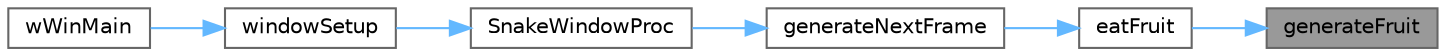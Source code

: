 digraph "generateFruit"
{
 // LATEX_PDF_SIZE
  bgcolor="transparent";
  edge [fontname=Helvetica,fontsize=10,labelfontname=Helvetica,labelfontsize=10];
  node [fontname=Helvetica,fontsize=10,shape=box,height=0.2,width=0.4];
  rankdir="RL";
  Node1 [id="Node000001",label="generateFruit",height=0.2,width=0.4,color="gray40", fillcolor="grey60", style="filled", fontcolor="black",tooltip="Generates a new fruit at a random coordinate on the grid."];
  Node1 -> Node2 [id="edge1_Node000001_Node000002",dir="back",color="steelblue1",style="solid",tooltip=" "];
  Node2 [id="Node000002",label="eatFruit",height=0.2,width=0.4,color="grey40", fillcolor="white", style="filled",URL="$game_8h.html#abeea9fe843a5af1accb359cfd2349345",tooltip="Handles logic for when the snake eats a fruit."];
  Node2 -> Node3 [id="edge2_Node000002_Node000003",dir="back",color="steelblue1",style="solid",tooltip=" "];
  Node3 [id="Node000003",label="generateNextFrame",height=0.2,width=0.4,color="grey40", fillcolor="white", style="filled",URL="$game_8h.html#ae627a21af3ef21e7e37fa1a8cfe9d495",tooltip="Advances the game state by one frame."];
  Node3 -> Node4 [id="edge3_Node000003_Node000004",dir="back",color="steelblue1",style="solid",tooltip=" "];
  Node4 [id="Node000004",label="SnakeWindowProc",height=0.2,width=0.4,color="grey40", fillcolor="white", style="filled",URL="$group___window_functions.html#ga811935f19b01d8c5fee37982d7ca4595",tooltip="Main window procedure for handling Win32 messages."];
  Node4 -> Node5 [id="edge4_Node000004_Node000005",dir="back",color="steelblue1",style="solid",tooltip=" "];
  Node5 [id="Node000005",label="windowSetup",height=0.2,width=0.4,color="grey40", fillcolor="white", style="filled",URL="$group___window_functions.html#ga01fa9211021b3ca32824e34add7b816c",tooltip="Initializes all window-related resources for the Snake game."];
  Node5 -> Node6 [id="edge5_Node000005_Node000006",dir="back",color="steelblue1",style="solid",tooltip=" "];
  Node6 [id="Node000006",label="wWinMain",height=0.2,width=0.4,color="grey40", fillcolor="white", style="filled",URL="$snake_8c.html#ae8c2438b496ad32454f200f3b5b28053",tooltip="The Win32 application entry point for the Snake game."];
}
